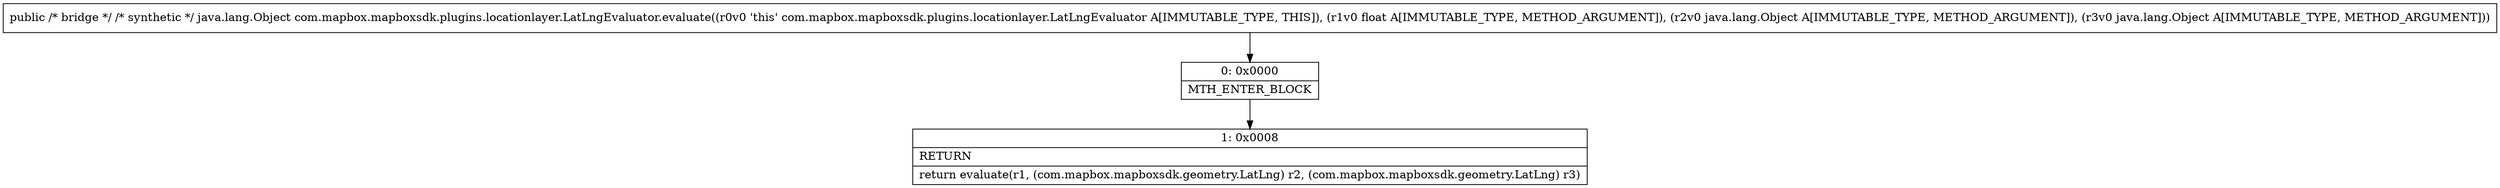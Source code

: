 digraph "CFG forcom.mapbox.mapboxsdk.plugins.locationlayer.LatLngEvaluator.evaluate(FLjava\/lang\/Object;Ljava\/lang\/Object;)Ljava\/lang\/Object;" {
Node_0 [shape=record,label="{0\:\ 0x0000|MTH_ENTER_BLOCK\l}"];
Node_1 [shape=record,label="{1\:\ 0x0008|RETURN\l|return evaluate(r1, (com.mapbox.mapboxsdk.geometry.LatLng) r2, (com.mapbox.mapboxsdk.geometry.LatLng) r3)\l}"];
MethodNode[shape=record,label="{public \/* bridge *\/ \/* synthetic *\/ java.lang.Object com.mapbox.mapboxsdk.plugins.locationlayer.LatLngEvaluator.evaluate((r0v0 'this' com.mapbox.mapboxsdk.plugins.locationlayer.LatLngEvaluator A[IMMUTABLE_TYPE, THIS]), (r1v0 float A[IMMUTABLE_TYPE, METHOD_ARGUMENT]), (r2v0 java.lang.Object A[IMMUTABLE_TYPE, METHOD_ARGUMENT]), (r3v0 java.lang.Object A[IMMUTABLE_TYPE, METHOD_ARGUMENT])) }"];
MethodNode -> Node_0;
Node_0 -> Node_1;
}

